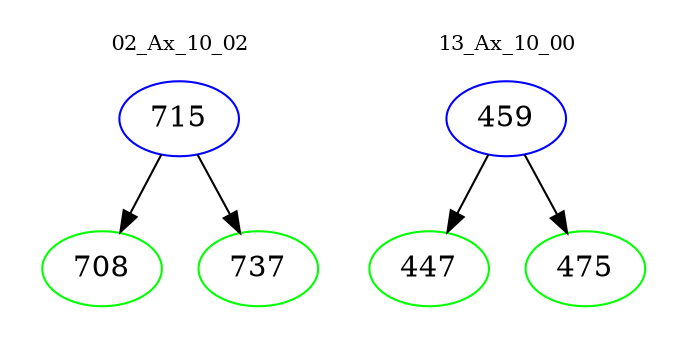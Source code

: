 digraph{
subgraph cluster_0 {
color = white
label = "02_Ax_10_02";
fontsize=10;
T0_715 [label="715", color="blue"]
T0_715 -> T0_708 [color="black"]
T0_708 [label="708", color="green"]
T0_715 -> T0_737 [color="black"]
T0_737 [label="737", color="green"]
}
subgraph cluster_1 {
color = white
label = "13_Ax_10_00";
fontsize=10;
T1_459 [label="459", color="blue"]
T1_459 -> T1_447 [color="black"]
T1_447 [label="447", color="green"]
T1_459 -> T1_475 [color="black"]
T1_475 [label="475", color="green"]
}
}
